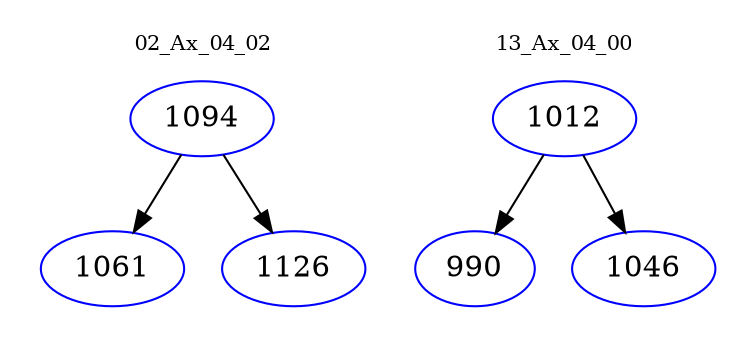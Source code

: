 digraph{
subgraph cluster_0 {
color = white
label = "02_Ax_04_02";
fontsize=10;
T0_1094 [label="1094", color="blue"]
T0_1094 -> T0_1061 [color="black"]
T0_1061 [label="1061", color="blue"]
T0_1094 -> T0_1126 [color="black"]
T0_1126 [label="1126", color="blue"]
}
subgraph cluster_1 {
color = white
label = "13_Ax_04_00";
fontsize=10;
T1_1012 [label="1012", color="blue"]
T1_1012 -> T1_990 [color="black"]
T1_990 [label="990", color="blue"]
T1_1012 -> T1_1046 [color="black"]
T1_1046 [label="1046", color="blue"]
}
}
